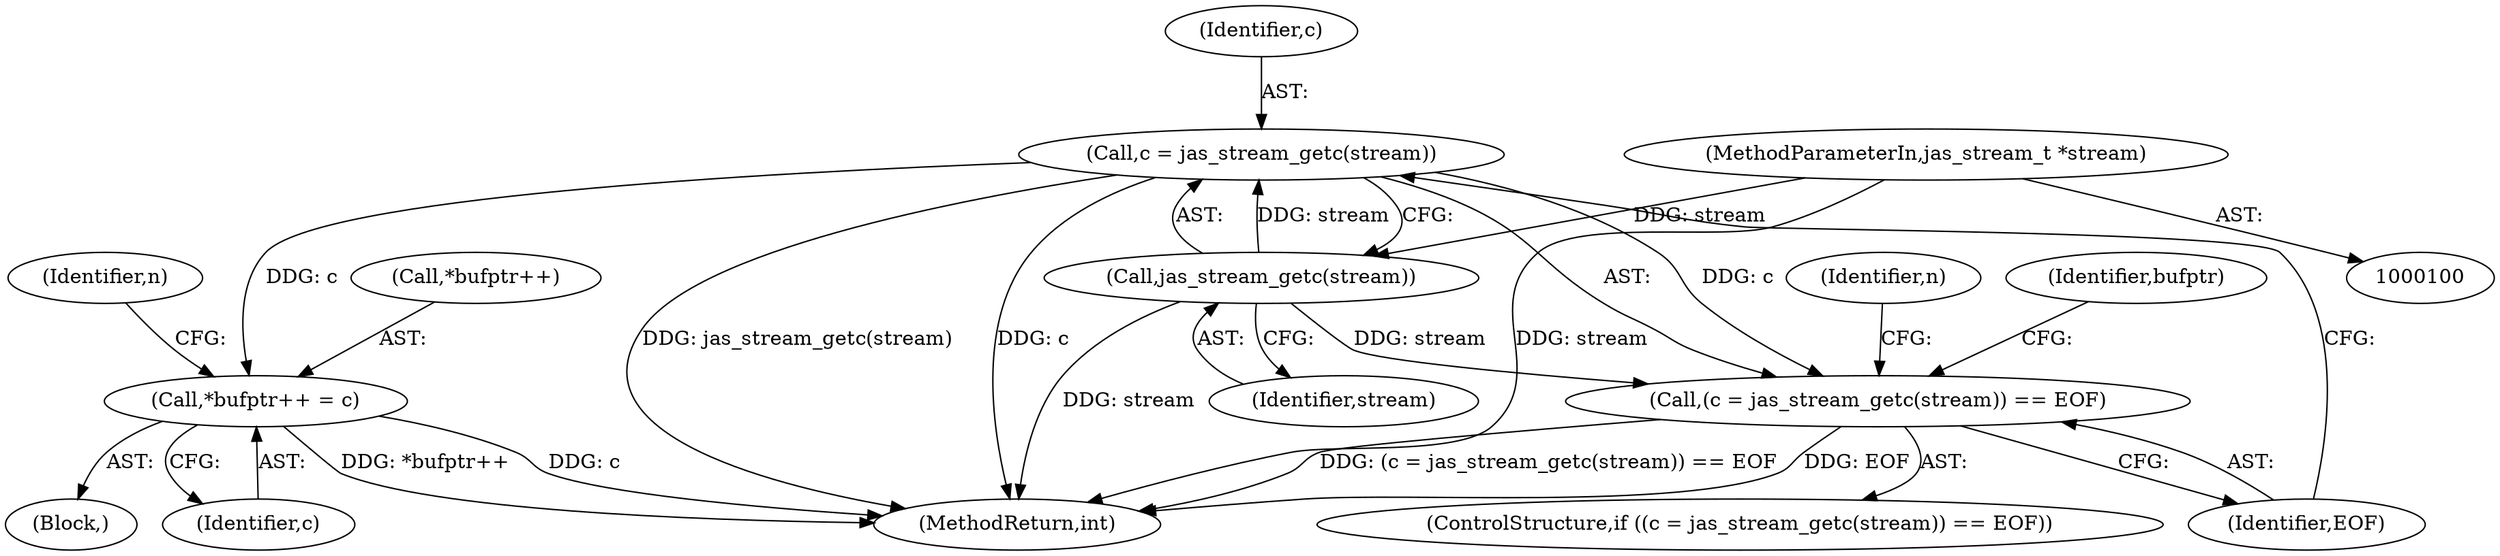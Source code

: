 digraph "0_jasper_634ce8e8a5accc0fa05dd2c20d42b4749d4b2735_2@API" {
"1000128" [label="(Call,c = jas_stream_getc(stream))"];
"1000130" [label="(Call,jas_stream_getc(stream))"];
"1000101" [label="(MethodParameterIn,jas_stream_t *stream)"];
"1000127" [label="(Call,(c = jas_stream_getc(stream)) == EOF)"];
"1000136" [label="(Call,*bufptr++ = c)"];
"1000127" [label="(Call,(c = jas_stream_getc(stream)) == EOF)"];
"1000129" [label="(Identifier,c)"];
"1000135" [label="(Identifier,n)"];
"1000101" [label="(MethodParameterIn,jas_stream_t *stream)"];
"1000145" [label="(MethodReturn,int)"];
"1000130" [label="(Call,jas_stream_getc(stream))"];
"1000142" [label="(Identifier,n)"];
"1000128" [label="(Call,c = jas_stream_getc(stream))"];
"1000131" [label="(Identifier,stream)"];
"1000140" [label="(Identifier,c)"];
"1000126" [label="(ControlStructure,if ((c = jas_stream_getc(stream)) == EOF))"];
"1000125" [label="(Block,)"];
"1000132" [label="(Identifier,EOF)"];
"1000139" [label="(Identifier,bufptr)"];
"1000136" [label="(Call,*bufptr++ = c)"];
"1000137" [label="(Call,*bufptr++)"];
"1000128" -> "1000127"  [label="AST: "];
"1000128" -> "1000130"  [label="CFG: "];
"1000129" -> "1000128"  [label="AST: "];
"1000130" -> "1000128"  [label="AST: "];
"1000132" -> "1000128"  [label="CFG: "];
"1000128" -> "1000145"  [label="DDG: jas_stream_getc(stream)"];
"1000128" -> "1000145"  [label="DDG: c"];
"1000128" -> "1000127"  [label="DDG: c"];
"1000130" -> "1000128"  [label="DDG: stream"];
"1000128" -> "1000136"  [label="DDG: c"];
"1000130" -> "1000131"  [label="CFG: "];
"1000131" -> "1000130"  [label="AST: "];
"1000130" -> "1000145"  [label="DDG: stream"];
"1000130" -> "1000127"  [label="DDG: stream"];
"1000101" -> "1000130"  [label="DDG: stream"];
"1000101" -> "1000100"  [label="AST: "];
"1000101" -> "1000145"  [label="DDG: stream"];
"1000127" -> "1000126"  [label="AST: "];
"1000127" -> "1000132"  [label="CFG: "];
"1000132" -> "1000127"  [label="AST: "];
"1000135" -> "1000127"  [label="CFG: "];
"1000139" -> "1000127"  [label="CFG: "];
"1000127" -> "1000145"  [label="DDG: (c = jas_stream_getc(stream)) == EOF"];
"1000127" -> "1000145"  [label="DDG: EOF"];
"1000136" -> "1000125"  [label="AST: "];
"1000136" -> "1000140"  [label="CFG: "];
"1000137" -> "1000136"  [label="AST: "];
"1000140" -> "1000136"  [label="AST: "];
"1000142" -> "1000136"  [label="CFG: "];
"1000136" -> "1000145"  [label="DDG: c"];
"1000136" -> "1000145"  [label="DDG: *bufptr++"];
}
